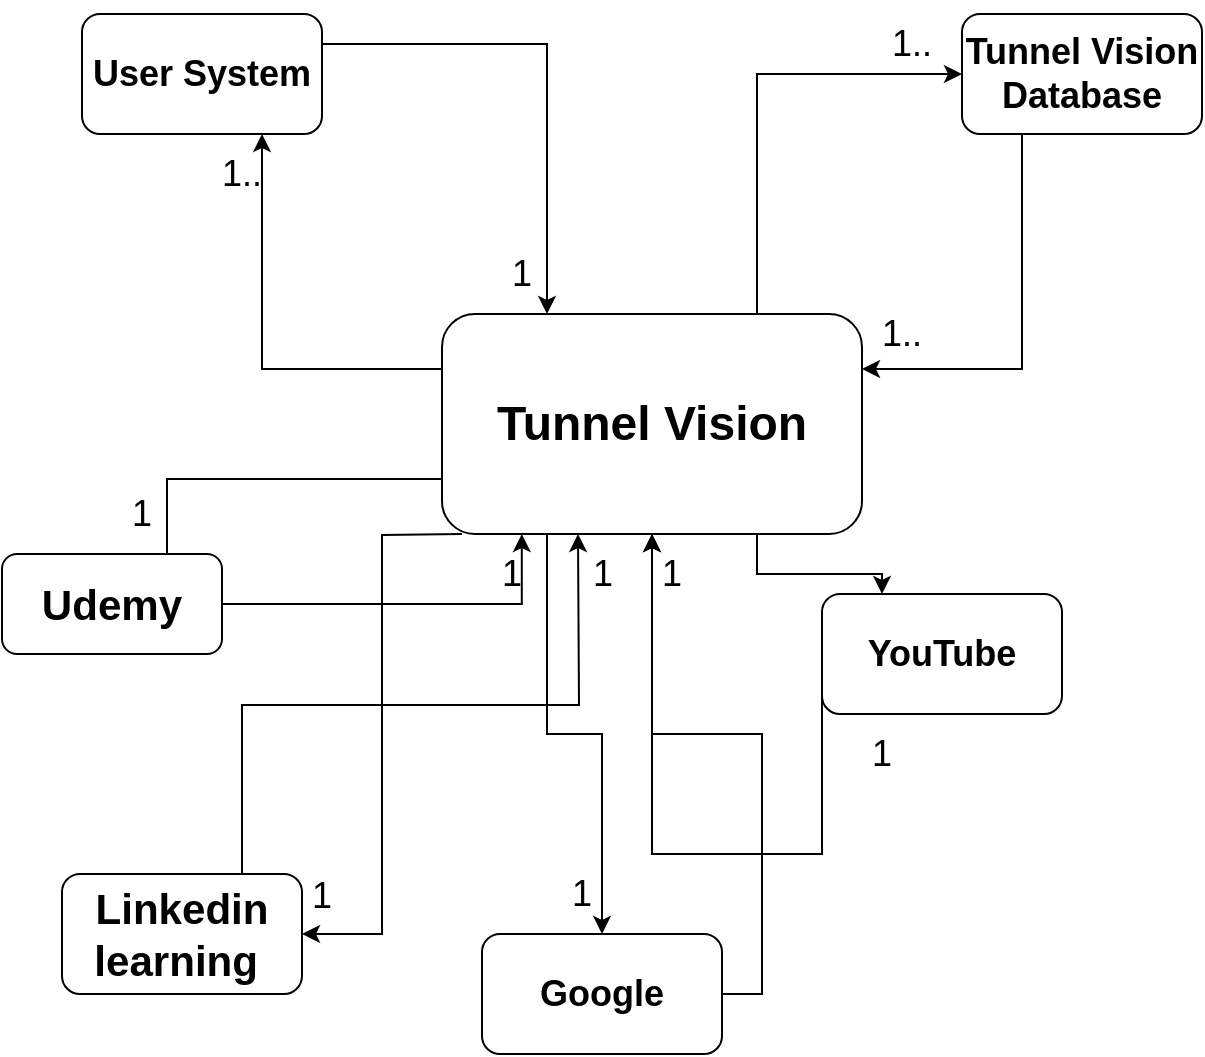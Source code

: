 <mxfile version="17.4.4" type="device"><diagram id="k6x5IUEJaw6PTTtN8w3m" name="Page-1"><mxGraphModel dx="854" dy="888" grid="1" gridSize="10" guides="1" tooltips="1" connect="1" arrows="1" fold="1" page="1" pageScale="1" pageWidth="850" pageHeight="1100" math="0" shadow="0"><root><mxCell id="0"/><mxCell id="1" parent="0"/><mxCell id="tuBr5nETSnOV-kSJzS1A-8" style="edgeStyle=orthogonalEdgeStyle;rounded=0;orthogonalLoop=1;jettySize=auto;html=1;entryX=0;entryY=0.5;entryDx=0;entryDy=0;exitX=0.75;exitY=0;exitDx=0;exitDy=0;" edge="1" parent="1" source="DTCdecWofOHZE5NIYE7l-1" target="DTCdecWofOHZE5NIYE7l-9"><mxGeometry relative="1" as="geometry"><mxPoint x="480" y="220" as="sourcePoint"/></mxGeometry></mxCell><mxCell id="tuBr5nETSnOV-kSJzS1A-10" style="edgeStyle=orthogonalEdgeStyle;rounded=0;orthogonalLoop=1;jettySize=auto;html=1;exitX=0;exitY=0.25;exitDx=0;exitDy=0;entryX=0.75;entryY=1;entryDx=0;entryDy=0;" edge="1" parent="1" source="DTCdecWofOHZE5NIYE7l-1" target="DTCdecWofOHZE5NIYE7l-14"><mxGeometry relative="1" as="geometry"/></mxCell><mxCell id="tuBr5nETSnOV-kSJzS1A-16" style="edgeStyle=orthogonalEdgeStyle;rounded=0;orthogonalLoop=1;jettySize=auto;html=1;exitX=0.25;exitY=1;exitDx=0;exitDy=0;entryX=0.5;entryY=0;entryDx=0;entryDy=0;fontSize=18;" edge="1" parent="1" source="DTCdecWofOHZE5NIYE7l-1" target="DTCdecWofOHZE5NIYE7l-5"><mxGeometry relative="1" as="geometry"/></mxCell><mxCell id="tuBr5nETSnOV-kSJzS1A-19" style="edgeStyle=orthogonalEdgeStyle;rounded=0;orthogonalLoop=1;jettySize=auto;html=1;exitX=0.75;exitY=1;exitDx=0;exitDy=0;entryX=0.25;entryY=0;entryDx=0;entryDy=0;fontSize=18;" edge="1" parent="1" source="DTCdecWofOHZE5NIYE7l-1" target="DTCdecWofOHZE5NIYE7l-11"><mxGeometry relative="1" as="geometry"/></mxCell><mxCell id="tuBr5nETSnOV-kSJzS1A-31" style="edgeStyle=orthogonalEdgeStyle;rounded=0;orthogonalLoop=1;jettySize=auto;html=1;exitX=0;exitY=0.75;exitDx=0;exitDy=0;entryX=0.75;entryY=0.333;entryDx=0;entryDy=0;fontSize=18;entryPerimeter=0;" edge="1" parent="1" source="DTCdecWofOHZE5NIYE7l-1" target="tuBr5nETSnOV-kSJzS1A-35"><mxGeometry relative="1" as="geometry"><mxPoint x="150" y="340" as="targetPoint"/></mxGeometry></mxCell><mxCell id="tuBr5nETSnOV-kSJzS1A-39" style="edgeStyle=orthogonalEdgeStyle;rounded=0;orthogonalLoop=1;jettySize=auto;html=1;entryX=1;entryY=0.5;entryDx=0;entryDy=0;fontSize=18;" edge="1" parent="1" target="tuBr5nETSnOV-kSJzS1A-37"><mxGeometry relative="1" as="geometry"><mxPoint x="320" y="340" as="sourcePoint"/></mxGeometry></mxCell><mxCell id="DTCdecWofOHZE5NIYE7l-1" value="&lt;h1&gt;Tunnel Vision&lt;/h1&gt;" style="rounded=1;whiteSpace=wrap;html=1;" parent="1" vertex="1"><mxGeometry x="310" y="230" width="210" height="110" as="geometry"/></mxCell><mxCell id="tuBr5nETSnOV-kSJzS1A-17" style="edgeStyle=orthogonalEdgeStyle;rounded=0;orthogonalLoop=1;jettySize=auto;html=1;exitX=1;exitY=0.5;exitDx=0;exitDy=0;fontSize=18;" edge="1" parent="1" source="DTCdecWofOHZE5NIYE7l-5" target="DTCdecWofOHZE5NIYE7l-1"><mxGeometry relative="1" as="geometry"/></mxCell><mxCell id="DTCdecWofOHZE5NIYE7l-5" value="&lt;h2&gt;Google&lt;/h2&gt;" style="rounded=1;whiteSpace=wrap;html=1;" parent="1" vertex="1"><mxGeometry x="330" y="540" width="120" height="60" as="geometry"/></mxCell><mxCell id="tuBr5nETSnOV-kSJzS1A-15" style="edgeStyle=orthogonalEdgeStyle;rounded=0;orthogonalLoop=1;jettySize=auto;html=1;exitX=0.25;exitY=1;exitDx=0;exitDy=0;entryX=1;entryY=0.25;entryDx=0;entryDy=0;fontSize=18;" edge="1" parent="1" source="DTCdecWofOHZE5NIYE7l-9" target="DTCdecWofOHZE5NIYE7l-1"><mxGeometry relative="1" as="geometry"/></mxCell><mxCell id="DTCdecWofOHZE5NIYE7l-9" value="&lt;h2&gt;Tunnel Vision Database&lt;/h2&gt;" style="rounded=1;whiteSpace=wrap;html=1;" parent="1" vertex="1"><mxGeometry x="570" y="80" width="120" height="60" as="geometry"/></mxCell><mxCell id="tuBr5nETSnOV-kSJzS1A-18" style="edgeStyle=orthogonalEdgeStyle;rounded=0;orthogonalLoop=1;jettySize=auto;html=1;exitX=0;exitY=0.5;exitDx=0;exitDy=0;entryX=0.5;entryY=1;entryDx=0;entryDy=0;fontSize=18;" edge="1" parent="1" source="DTCdecWofOHZE5NIYE7l-11" target="DTCdecWofOHZE5NIYE7l-1"><mxGeometry relative="1" as="geometry"><Array as="points"><mxPoint x="415" y="500"/></Array></mxGeometry></mxCell><mxCell id="DTCdecWofOHZE5NIYE7l-11" value="&lt;h2&gt;YouTube&lt;/h2&gt;" style="rounded=1;whiteSpace=wrap;html=1;" parent="1" vertex="1"><mxGeometry x="500" y="370" width="120" height="60" as="geometry"/></mxCell><mxCell id="tuBr5nETSnOV-kSJzS1A-14" style="edgeStyle=orthogonalEdgeStyle;rounded=0;orthogonalLoop=1;jettySize=auto;html=1;exitX=1;exitY=0.25;exitDx=0;exitDy=0;entryX=0.25;entryY=0;entryDx=0;entryDy=0;fontSize=18;" edge="1" parent="1" source="DTCdecWofOHZE5NIYE7l-14" target="DTCdecWofOHZE5NIYE7l-1"><mxGeometry relative="1" as="geometry"/></mxCell><mxCell id="DTCdecWofOHZE5NIYE7l-14" value="&lt;h2&gt;User System&lt;/h2&gt;" style="rounded=1;whiteSpace=wrap;html=1;" parent="1" vertex="1"><mxGeometry x="130" y="80" width="120" height="60" as="geometry"/></mxCell><mxCell id="tuBr5nETSnOV-kSJzS1A-22" value="1.." style="text;html=1;strokeColor=none;fillColor=none;align=center;verticalAlign=middle;whiteSpace=wrap;rounded=0;fontSize=18;" vertex="1" parent="1"><mxGeometry x="530" y="90" width="30" height="10" as="geometry"/></mxCell><mxCell id="tuBr5nETSnOV-kSJzS1A-23" value="1.." style="text;html=1;strokeColor=none;fillColor=none;align=center;verticalAlign=middle;whiteSpace=wrap;rounded=0;fontSize=18;" vertex="1" parent="1"><mxGeometry x="525" y="230" width="30" height="20" as="geometry"/></mxCell><mxCell id="tuBr5nETSnOV-kSJzS1A-24" value="1" style="text;html=1;strokeColor=none;fillColor=none;align=center;verticalAlign=middle;whiteSpace=wrap;rounded=0;fontSize=18;" vertex="1" parent="1"><mxGeometry x="520" y="440" width="20" height="20" as="geometry"/></mxCell><mxCell id="tuBr5nETSnOV-kSJzS1A-25" value="1" style="text;html=1;strokeColor=none;fillColor=none;align=center;verticalAlign=middle;whiteSpace=wrap;rounded=0;fontSize=18;" vertex="1" parent="1"><mxGeometry x="415" y="350" width="20" height="20" as="geometry"/></mxCell><mxCell id="tuBr5nETSnOV-kSJzS1A-26" value="1" style="text;html=1;strokeColor=none;fillColor=none;align=center;verticalAlign=middle;whiteSpace=wrap;rounded=0;fontSize=18;" vertex="1" parent="1"><mxGeometry x="370" y="510" width="20" height="20" as="geometry"/></mxCell><mxCell id="tuBr5nETSnOV-kSJzS1A-27" value="1" style="text;html=1;strokeColor=none;fillColor=none;align=center;verticalAlign=middle;whiteSpace=wrap;rounded=0;fontSize=18;" vertex="1" parent="1"><mxGeometry x="340" y="200" width="20" height="20" as="geometry"/></mxCell><mxCell id="tuBr5nETSnOV-kSJzS1A-28" value="1.." style="text;html=1;strokeColor=none;fillColor=none;align=center;verticalAlign=middle;whiteSpace=wrap;rounded=0;fontSize=18;" vertex="1" parent="1"><mxGeometry x="200" y="150" width="20" height="20" as="geometry"/></mxCell><mxCell id="tuBr5nETSnOV-kSJzS1A-32" style="edgeStyle=orthogonalEdgeStyle;rounded=0;orthogonalLoop=1;jettySize=auto;html=1;exitX=1;exitY=0.5;exitDx=0;exitDy=0;entryX=0.19;entryY=1;entryDx=0;entryDy=0;entryPerimeter=0;fontSize=18;" edge="1" parent="1" source="tuBr5nETSnOV-kSJzS1A-35" target="DTCdecWofOHZE5NIYE7l-1"><mxGeometry relative="1" as="geometry"><mxPoint x="210" y="370" as="sourcePoint"/></mxGeometry></mxCell><mxCell id="tuBr5nETSnOV-kSJzS1A-33" value="1" style="text;html=1;strokeColor=none;fillColor=none;align=center;verticalAlign=middle;whiteSpace=wrap;rounded=0;fontSize=18;" vertex="1" parent="1"><mxGeometry x="340" y="350" width="10" height="20" as="geometry"/></mxCell><mxCell id="tuBr5nETSnOV-kSJzS1A-34" value="1" style="text;html=1;strokeColor=none;fillColor=none;align=center;verticalAlign=middle;whiteSpace=wrap;rounded=0;fontSize=18;" vertex="1" parent="1"><mxGeometry x="150" y="320" width="20" height="20" as="geometry"/></mxCell><mxCell id="tuBr5nETSnOV-kSJzS1A-35" value="&lt;h3&gt;Udemy&lt;/h3&gt;" style="rounded=1;whiteSpace=wrap;html=1;fontSize=18;" vertex="1" parent="1"><mxGeometry x="90" y="350" width="110" height="50" as="geometry"/></mxCell><mxCell id="tuBr5nETSnOV-kSJzS1A-38" style="edgeStyle=orthogonalEdgeStyle;rounded=0;orthogonalLoop=1;jettySize=auto;html=1;exitX=0.75;exitY=0;exitDx=0;exitDy=0;fontSize=18;" edge="1" parent="1" source="tuBr5nETSnOV-kSJzS1A-37"><mxGeometry relative="1" as="geometry"><mxPoint x="378" y="340" as="targetPoint"/></mxGeometry></mxCell><mxCell id="tuBr5nETSnOV-kSJzS1A-37" value="&lt;h3&gt;Linkedin learning&amp;nbsp;&lt;/h3&gt;" style="rounded=1;whiteSpace=wrap;html=1;fontSize=18;" vertex="1" parent="1"><mxGeometry x="120" y="510" width="120" height="60" as="geometry"/></mxCell><mxCell id="tuBr5nETSnOV-kSJzS1A-41" value="1" style="text;html=1;strokeColor=none;fillColor=none;align=center;verticalAlign=middle;whiteSpace=wrap;rounded=0;fontSize=18;" vertex="1" parent="1"><mxGeometry x="240" y="510" width="20" height="21" as="geometry"/></mxCell><mxCell id="tuBr5nETSnOV-kSJzS1A-42" value="1" style="text;html=1;strokeColor=none;fillColor=none;align=center;verticalAlign=middle;whiteSpace=wrap;rounded=0;fontSize=18;" vertex="1" parent="1"><mxGeometry x="382.5" y="345" width="15" height="30" as="geometry"/></mxCell></root></mxGraphModel></diagram></mxfile>